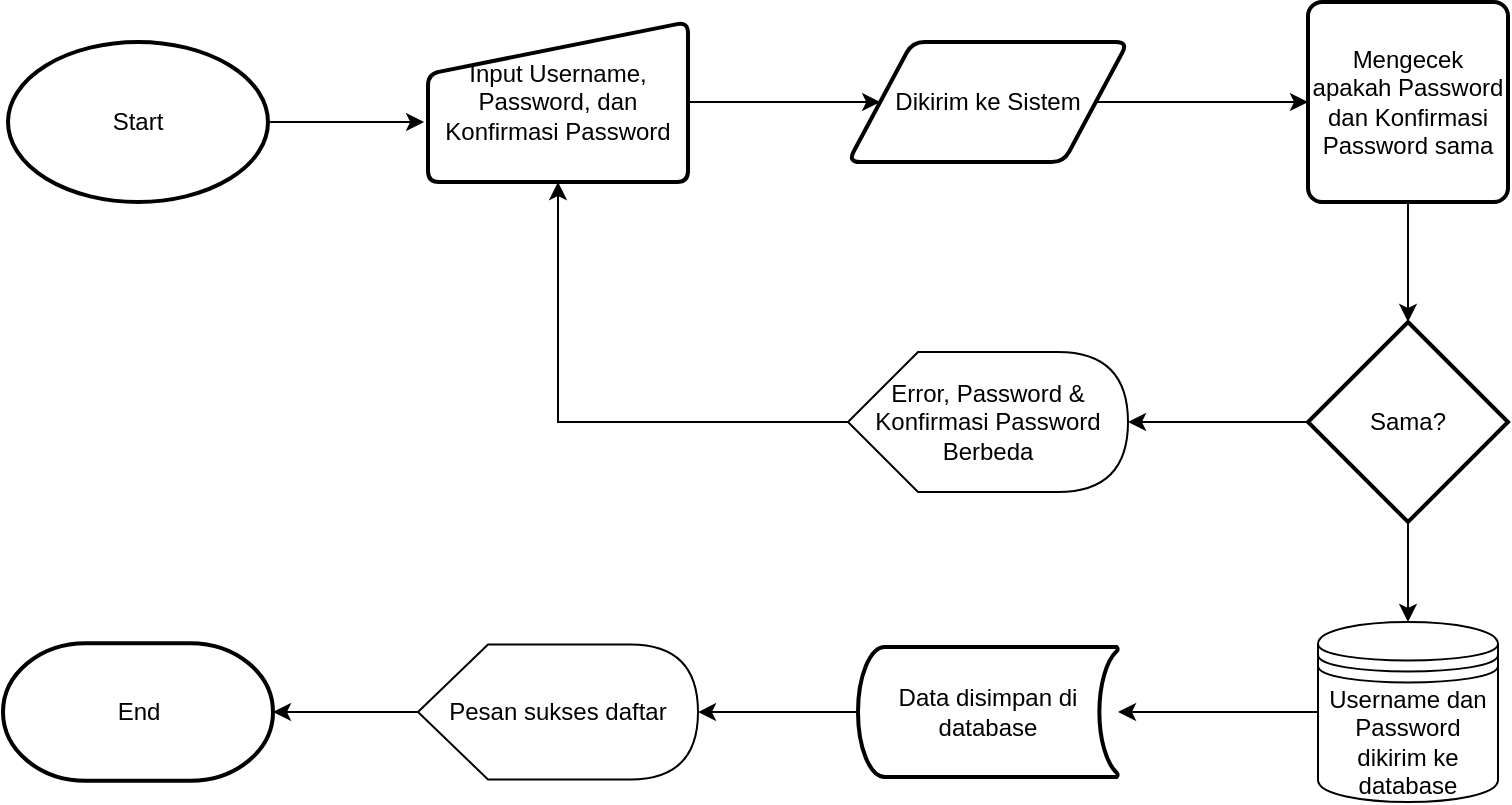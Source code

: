 <mxfile version="12.8.5"><diagram id="QZ4w4sqlgRqgXQFr3Amv" name="Page-1"><mxGraphModel dx="866" dy="490" grid="1" gridSize="10" guides="1" tooltips="1" connect="1" arrows="1" fold="1" page="1" pageScale="1" pageWidth="850" pageHeight="1100" math="0" shadow="0"><root><mxCell id="0"/><mxCell id="1" parent="0"/><mxCell id="2e6QoISd7T_cm55IaV81-18" style="edgeStyle=orthogonalEdgeStyle;rounded=0;orthogonalLoop=1;jettySize=auto;html=1;exitX=1;exitY=0.5;exitDx=0;exitDy=0;" edge="1" parent="1" source="2e6QoISd7T_cm55IaV81-2" target="2e6QoISd7T_cm55IaV81-4"><mxGeometry relative="1" as="geometry"/></mxCell><mxCell id="2e6QoISd7T_cm55IaV81-2" value="Input Username, Password, dan Konfirmasi Password" style="html=1;strokeWidth=2;shape=manualInput;whiteSpace=wrap;rounded=1;size=26;arcSize=11;" vertex="1" parent="1"><mxGeometry x="240" y="20" width="130" height="80" as="geometry"/></mxCell><mxCell id="2e6QoISd7T_cm55IaV81-20" style="edgeStyle=orthogonalEdgeStyle;rounded=0;orthogonalLoop=1;jettySize=auto;html=1;exitX=0.5;exitY=1;exitDx=0;exitDy=0;entryX=0.5;entryY=0;entryDx=0;entryDy=0;entryPerimeter=0;" edge="1" parent="1" source="2e6QoISd7T_cm55IaV81-3" target="2e6QoISd7T_cm55IaV81-7"><mxGeometry relative="1" as="geometry"/></mxCell><mxCell id="2e6QoISd7T_cm55IaV81-3" value="Mengecek apakah Password dan Konfirmasi Password sama" style="rounded=1;whiteSpace=wrap;html=1;absoluteArcSize=1;arcSize=14;strokeWidth=2;" vertex="1" parent="1"><mxGeometry x="680" y="10" width="100" height="100" as="geometry"/></mxCell><mxCell id="2e6QoISd7T_cm55IaV81-19" style="edgeStyle=orthogonalEdgeStyle;rounded=0;orthogonalLoop=1;jettySize=auto;html=1;exitX=1;exitY=0.5;exitDx=0;exitDy=0;" edge="1" parent="1" source="2e6QoISd7T_cm55IaV81-4" target="2e6QoISd7T_cm55IaV81-3"><mxGeometry relative="1" as="geometry"/></mxCell><mxCell id="2e6QoISd7T_cm55IaV81-4" value="Dikirim ke Sistem" style="shape=parallelogram;html=1;strokeWidth=2;perimeter=parallelogramPerimeter;whiteSpace=wrap;rounded=1;arcSize=12;size=0.23;" vertex="1" parent="1"><mxGeometry x="450" y="30" width="140" height="60" as="geometry"/></mxCell><mxCell id="2e6QoISd7T_cm55IaV81-21" style="edgeStyle=orthogonalEdgeStyle;rounded=0;orthogonalLoop=1;jettySize=auto;html=1;exitX=0;exitY=0.5;exitDx=0;exitDy=0;exitPerimeter=0;entryX=1;entryY=0.5;entryDx=0;entryDy=0;entryPerimeter=0;" edge="1" parent="1" source="2e6QoISd7T_cm55IaV81-7" target="2e6QoISd7T_cm55IaV81-8"><mxGeometry relative="1" as="geometry"/></mxCell><mxCell id="2e6QoISd7T_cm55IaV81-23" style="edgeStyle=orthogonalEdgeStyle;rounded=0;orthogonalLoop=1;jettySize=auto;html=1;exitX=0.5;exitY=1;exitDx=0;exitDy=0;exitPerimeter=0;" edge="1" parent="1" source="2e6QoISd7T_cm55IaV81-7" target="2e6QoISd7T_cm55IaV81-11"><mxGeometry relative="1" as="geometry"/></mxCell><mxCell id="2e6QoISd7T_cm55IaV81-7" value="Sama?" style="strokeWidth=2;html=1;shape=mxgraph.flowchart.decision;whiteSpace=wrap;" vertex="1" parent="1"><mxGeometry x="680" y="170" width="100" height="100" as="geometry"/></mxCell><mxCell id="2e6QoISd7T_cm55IaV81-22" style="edgeStyle=orthogonalEdgeStyle;rounded=0;orthogonalLoop=1;jettySize=auto;html=1;exitX=0;exitY=0.5;exitDx=0;exitDy=0;exitPerimeter=0;entryX=0.5;entryY=1;entryDx=0;entryDy=0;" edge="1" parent="1" source="2e6QoISd7T_cm55IaV81-8" target="2e6QoISd7T_cm55IaV81-2"><mxGeometry relative="1" as="geometry"/></mxCell><mxCell id="2e6QoISd7T_cm55IaV81-8" value="Error, Password &amp;amp; Konfirmasi Password Berbeda" style="shape=display;whiteSpace=wrap;html=1;" vertex="1" parent="1"><mxGeometry x="450" y="185" width="140" height="70" as="geometry"/></mxCell><mxCell id="2e6QoISd7T_cm55IaV81-24" style="edgeStyle=orthogonalEdgeStyle;rounded=0;orthogonalLoop=1;jettySize=auto;html=1;exitX=0;exitY=0.5;exitDx=0;exitDy=0;" edge="1" parent="1" source="2e6QoISd7T_cm55IaV81-11" target="2e6QoISd7T_cm55IaV81-12"><mxGeometry relative="1" as="geometry"/></mxCell><mxCell id="2e6QoISd7T_cm55IaV81-11" value="Username dan Password dikirim ke database" style="shape=datastore;whiteSpace=wrap;html=1;" vertex="1" parent="1"><mxGeometry x="685" y="320" width="90" height="90" as="geometry"/></mxCell><mxCell id="2e6QoISd7T_cm55IaV81-25" style="edgeStyle=orthogonalEdgeStyle;rounded=0;orthogonalLoop=1;jettySize=auto;html=1;exitX=0;exitY=0.5;exitDx=0;exitDy=0;exitPerimeter=0;" edge="1" parent="1" source="2e6QoISd7T_cm55IaV81-12" target="2e6QoISd7T_cm55IaV81-13"><mxGeometry relative="1" as="geometry"/></mxCell><mxCell id="2e6QoISd7T_cm55IaV81-12" value="Data disimpan di database" style="strokeWidth=2;html=1;shape=mxgraph.flowchart.stored_data;whiteSpace=wrap;" vertex="1" parent="1"><mxGeometry x="455" y="332.5" width="130" height="65" as="geometry"/></mxCell><mxCell id="2e6QoISd7T_cm55IaV81-28" style="edgeStyle=orthogonalEdgeStyle;rounded=0;orthogonalLoop=1;jettySize=auto;html=1;exitX=0;exitY=0.5;exitDx=0;exitDy=0;exitPerimeter=0;entryX=1;entryY=0.5;entryDx=0;entryDy=0;entryPerimeter=0;" edge="1" parent="1" source="2e6QoISd7T_cm55IaV81-13" target="2e6QoISd7T_cm55IaV81-16"><mxGeometry relative="1" as="geometry"/></mxCell><mxCell id="2e6QoISd7T_cm55IaV81-13" value="Pesan sukses daftar" style="shape=display;whiteSpace=wrap;html=1;" vertex="1" parent="1"><mxGeometry x="235" y="331.25" width="140" height="67.5" as="geometry"/></mxCell><mxCell id="2e6QoISd7T_cm55IaV81-17" style="edgeStyle=orthogonalEdgeStyle;rounded=0;orthogonalLoop=1;jettySize=auto;html=1;exitX=1;exitY=0.5;exitDx=0;exitDy=0;exitPerimeter=0;entryX=-0.015;entryY=0.625;entryDx=0;entryDy=0;entryPerimeter=0;" edge="1" parent="1" source="2e6QoISd7T_cm55IaV81-15" target="2e6QoISd7T_cm55IaV81-2"><mxGeometry relative="1" as="geometry"/></mxCell><mxCell id="2e6QoISd7T_cm55IaV81-15" value="Start" style="strokeWidth=2;html=1;shape=mxgraph.flowchart.start_1;whiteSpace=wrap;" vertex="1" parent="1"><mxGeometry x="30" y="30" width="130" height="80" as="geometry"/></mxCell><mxCell id="2e6QoISd7T_cm55IaV81-16" value="End" style="strokeWidth=2;html=1;shape=mxgraph.flowchart.terminator;whiteSpace=wrap;" vertex="1" parent="1"><mxGeometry x="27.5" y="330.63" width="135" height="68.75" as="geometry"/></mxCell></root></mxGraphModel></diagram></mxfile>